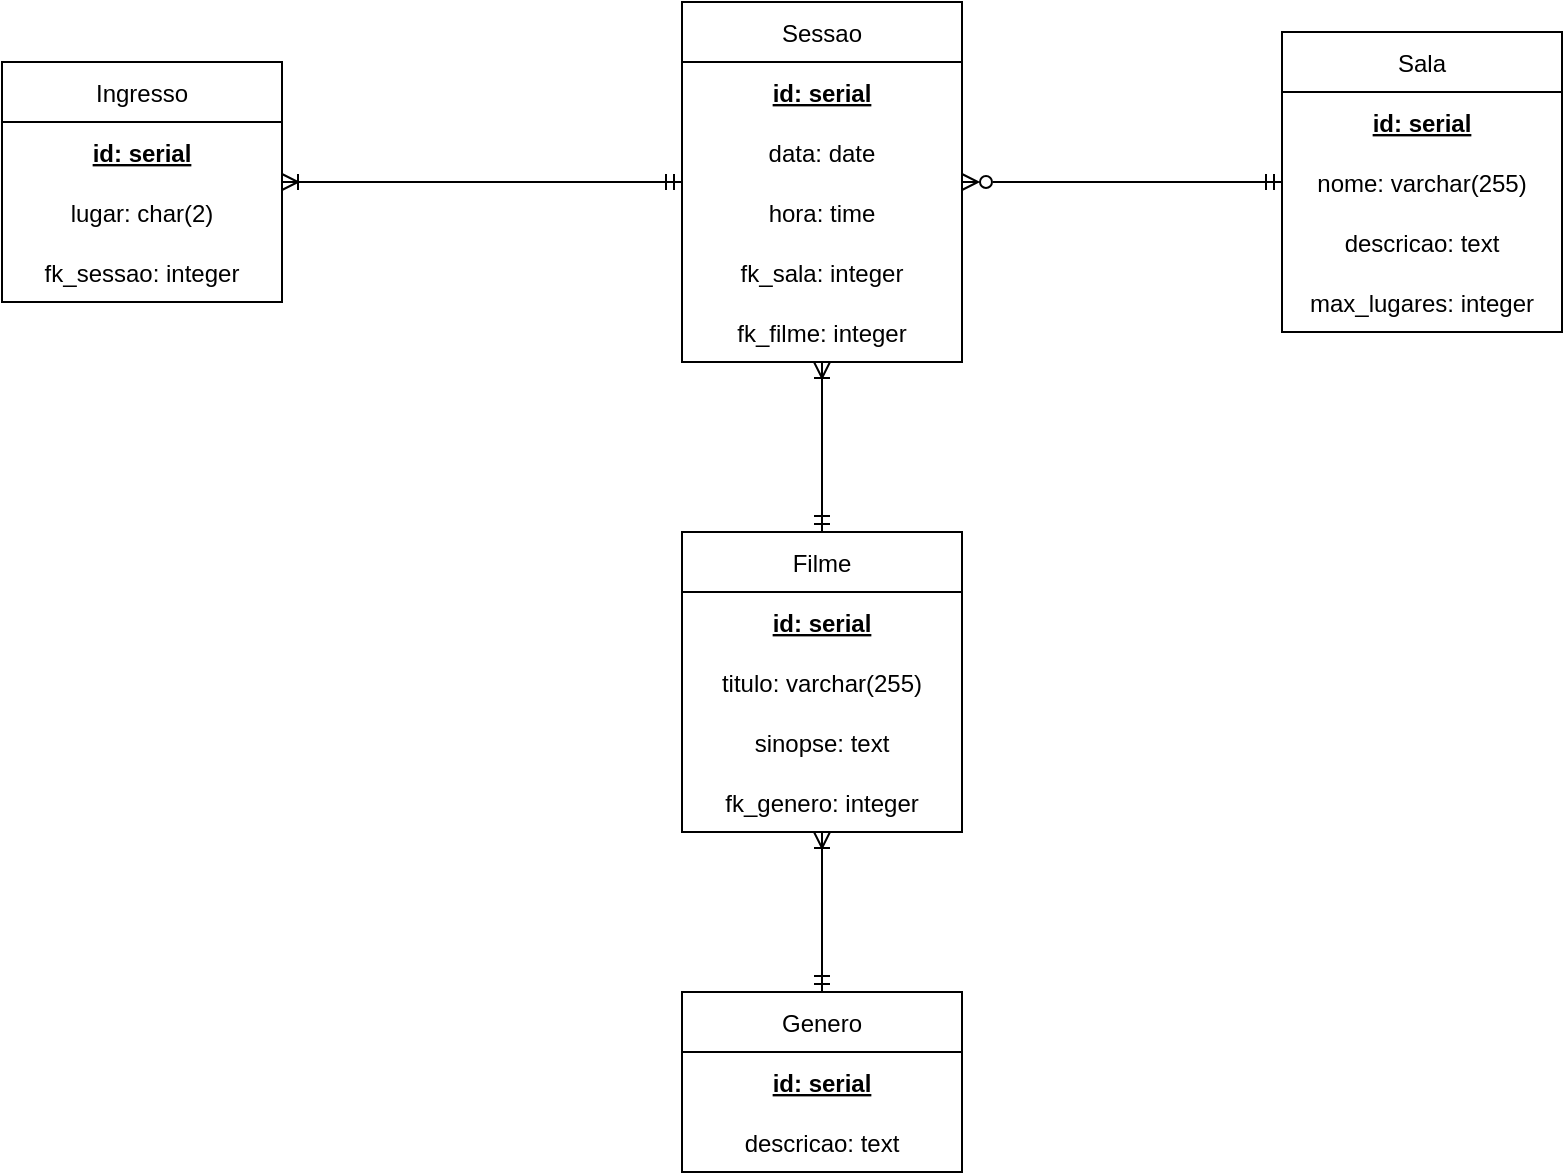 <mxfile version="20.3.0" type="device"><diagram id="p891MyimH4KDQl7ZgVTd" name="Página-1"><mxGraphModel dx="1636" dy="693" grid="1" gridSize="10" guides="1" tooltips="1" connect="1" arrows="1" fold="1" page="1" pageScale="1" pageWidth="1200" pageHeight="1920" math="0" shadow="0"><root><mxCell id="0"/><mxCell id="1" parent="0"/><mxCell id="E7lTuI83D7BvCqS00V0k-21" style="edgeStyle=orthogonalEdgeStyle;rounded=0;orthogonalLoop=1;jettySize=auto;html=1;exitX=0.5;exitY=0;exitDx=0;exitDy=0;endArrow=ERoneToMany;endFill=0;startArrow=ERmandOne;startFill=0;" parent="1" source="E7lTuI83D7BvCqS00V0k-1" target="E7lTuI83D7BvCqS00V0k-17" edge="1"><mxGeometry relative="1" as="geometry"/></mxCell><mxCell id="E7lTuI83D7BvCqS00V0k-1" value="Filme" style="swimlane;fontStyle=0;childLayout=stackLayout;horizontal=1;startSize=30;horizontalStack=0;resizeParent=1;resizeParentMax=0;resizeLast=0;collapsible=1;marginBottom=0;align=center;" parent="1" vertex="1"><mxGeometry x="480" y="290" width="140" height="150" as="geometry"/></mxCell><mxCell id="E7lTuI83D7BvCqS00V0k-2" value="id: serial" style="text;strokeColor=none;fillColor=none;align=center;verticalAlign=middle;spacingLeft=4;spacingRight=4;overflow=hidden;points=[[0,0.5],[1,0.5]];portConstraint=eastwest;rotatable=0;fontStyle=5" parent="E7lTuI83D7BvCqS00V0k-1" vertex="1"><mxGeometry y="30" width="140" height="30" as="geometry"/></mxCell><mxCell id="E7lTuI83D7BvCqS00V0k-3" value="titulo: varchar(255)" style="text;strokeColor=none;fillColor=none;align=center;verticalAlign=middle;spacingLeft=4;spacingRight=4;overflow=hidden;points=[[0,0.5],[1,0.5]];portConstraint=eastwest;rotatable=0;" parent="E7lTuI83D7BvCqS00V0k-1" vertex="1"><mxGeometry y="60" width="140" height="30" as="geometry"/></mxCell><mxCell id="E7lTuI83D7BvCqS00V0k-4" value="sinopse: text" style="text;strokeColor=none;fillColor=none;align=center;verticalAlign=middle;spacingLeft=4;spacingRight=4;overflow=hidden;points=[[0,0.5],[1,0.5]];portConstraint=eastwest;rotatable=0;" parent="E7lTuI83D7BvCqS00V0k-1" vertex="1"><mxGeometry y="90" width="140" height="30" as="geometry"/></mxCell><mxCell id="E7lTuI83D7BvCqS00V0k-43" value="fk_genero: integer" style="text;strokeColor=none;fillColor=none;align=center;verticalAlign=middle;spacingLeft=4;spacingRight=4;overflow=hidden;points=[[0,0.5],[1,0.5]];portConstraint=eastwest;rotatable=0;" parent="E7lTuI83D7BvCqS00V0k-1" vertex="1"><mxGeometry y="120" width="140" height="30" as="geometry"/></mxCell><mxCell id="E7lTuI83D7BvCqS00V0k-5" value="Ingresso" style="swimlane;fontStyle=0;childLayout=stackLayout;horizontal=1;startSize=30;horizontalStack=0;resizeParent=1;resizeParentMax=0;resizeLast=0;collapsible=1;marginBottom=0;align=center;" parent="1" vertex="1"><mxGeometry x="140" y="55" width="140" height="120" as="geometry"/></mxCell><mxCell id="E7lTuI83D7BvCqS00V0k-6" value="id: serial" style="text;strokeColor=none;fillColor=none;align=center;verticalAlign=middle;spacingLeft=4;spacingRight=4;overflow=hidden;points=[[0,0.5],[1,0.5]];portConstraint=eastwest;rotatable=0;fontStyle=5" parent="E7lTuI83D7BvCqS00V0k-5" vertex="1"><mxGeometry y="30" width="140" height="30" as="geometry"/></mxCell><mxCell id="E7lTuI83D7BvCqS00V0k-7" value="lugar: char(2)" style="text;strokeColor=none;fillColor=none;align=center;verticalAlign=middle;spacingLeft=4;spacingRight=4;overflow=hidden;points=[[0,0.5],[1,0.5]];portConstraint=eastwest;rotatable=0;" parent="E7lTuI83D7BvCqS00V0k-5" vertex="1"><mxGeometry y="60" width="140" height="30" as="geometry"/></mxCell><mxCell id="E7lTuI83D7BvCqS00V0k-8" value="fk_sessao: integer" style="text;strokeColor=none;fillColor=none;align=center;verticalAlign=middle;spacingLeft=4;spacingRight=4;overflow=hidden;points=[[0,0.5],[1,0.5]];portConstraint=eastwest;rotatable=0;" parent="E7lTuI83D7BvCqS00V0k-5" vertex="1"><mxGeometry y="90" width="140" height="30" as="geometry"/></mxCell><mxCell id="E7lTuI83D7BvCqS00V0k-17" value="Sessao" style="swimlane;fontStyle=0;childLayout=stackLayout;horizontal=1;startSize=30;horizontalStack=0;resizeParent=1;resizeParentMax=0;resizeLast=0;collapsible=1;marginBottom=0;align=center;" parent="1" vertex="1"><mxGeometry x="480" y="25" width="140" height="180" as="geometry"/></mxCell><mxCell id="E7lTuI83D7BvCqS00V0k-18" value="id: serial" style="text;strokeColor=none;fillColor=none;align=center;verticalAlign=middle;spacingLeft=4;spacingRight=4;overflow=hidden;points=[[0,0.5],[1,0.5]];portConstraint=eastwest;rotatable=0;fontStyle=5" parent="E7lTuI83D7BvCqS00V0k-17" vertex="1"><mxGeometry y="30" width="140" height="30" as="geometry"/></mxCell><mxCell id="oLFqz7jh2Fk2jXbSz5Yy-2" value="data: date" style="text;strokeColor=none;fillColor=none;align=center;verticalAlign=middle;spacingLeft=4;spacingRight=4;overflow=hidden;points=[[0,0.5],[1,0.5]];portConstraint=eastwest;rotatable=0;fontStyle=0" parent="E7lTuI83D7BvCqS00V0k-17" vertex="1"><mxGeometry y="60" width="140" height="30" as="geometry"/></mxCell><mxCell id="E7lTuI83D7BvCqS00V0k-36" value="hora: time" style="text;strokeColor=none;fillColor=none;align=center;verticalAlign=middle;spacingLeft=4;spacingRight=4;overflow=hidden;points=[[0,0.5],[1,0.5]];portConstraint=eastwest;rotatable=0;fontStyle=0" parent="E7lTuI83D7BvCqS00V0k-17" vertex="1"><mxGeometry y="90" width="140" height="30" as="geometry"/></mxCell><mxCell id="E7lTuI83D7BvCqS00V0k-19" value="fk_sala: integer" style="text;strokeColor=none;fillColor=none;align=center;verticalAlign=middle;spacingLeft=4;spacingRight=4;overflow=hidden;points=[[0,0.5],[1,0.5]];portConstraint=eastwest;rotatable=0;fontStyle=0" parent="E7lTuI83D7BvCqS00V0k-17" vertex="1"><mxGeometry y="120" width="140" height="30" as="geometry"/></mxCell><mxCell id="E7lTuI83D7BvCqS00V0k-20" value="fk_filme: integer" style="text;strokeColor=none;fillColor=none;align=center;verticalAlign=middle;spacingLeft=4;spacingRight=4;overflow=hidden;points=[[0,0.5],[1,0.5]];portConstraint=eastwest;rotatable=0;fontStyle=0" parent="E7lTuI83D7BvCqS00V0k-17" vertex="1"><mxGeometry y="150" width="140" height="30" as="geometry"/></mxCell><mxCell id="E7lTuI83D7BvCqS00V0k-22" value="Sala" style="swimlane;fontStyle=0;childLayout=stackLayout;horizontal=1;startSize=30;horizontalStack=0;resizeParent=1;resizeParentMax=0;resizeLast=0;collapsible=1;marginBottom=0;align=center;" parent="1" vertex="1"><mxGeometry x="780" y="40" width="140" height="150" as="geometry"/></mxCell><mxCell id="E7lTuI83D7BvCqS00V0k-23" value="id: serial" style="text;strokeColor=none;fillColor=none;align=center;verticalAlign=middle;spacingLeft=4;spacingRight=4;overflow=hidden;points=[[0,0.5],[1,0.5]];portConstraint=eastwest;rotatable=0;fontStyle=5" parent="E7lTuI83D7BvCqS00V0k-22" vertex="1"><mxGeometry y="30" width="140" height="30" as="geometry"/></mxCell><mxCell id="E7lTuI83D7BvCqS00V0k-24" value="nome: varchar(255)" style="text;strokeColor=none;fillColor=none;align=center;verticalAlign=middle;spacingLeft=4;spacingRight=4;overflow=hidden;points=[[0,0.5],[1,0.5]];portConstraint=eastwest;rotatable=0;" parent="E7lTuI83D7BvCqS00V0k-22" vertex="1"><mxGeometry y="60" width="140" height="30" as="geometry"/></mxCell><mxCell id="E7lTuI83D7BvCqS00V0k-25" value="descricao: text" style="text;strokeColor=none;fillColor=none;align=center;verticalAlign=middle;spacingLeft=4;spacingRight=4;overflow=hidden;points=[[0,0.5],[1,0.5]];portConstraint=eastwest;rotatable=0;" parent="E7lTuI83D7BvCqS00V0k-22" vertex="1"><mxGeometry y="90" width="140" height="30" as="geometry"/></mxCell><mxCell id="E7lTuI83D7BvCqS00V0k-35" value="max_lugares: integer" style="text;strokeColor=none;fillColor=none;align=center;verticalAlign=middle;spacingLeft=4;spacingRight=4;overflow=hidden;points=[[0,0.5],[1,0.5]];portConstraint=eastwest;rotatable=0;" parent="E7lTuI83D7BvCqS00V0k-22" vertex="1"><mxGeometry y="120" width="140" height="30" as="geometry"/></mxCell><mxCell id="E7lTuI83D7BvCqS00V0k-34" style="edgeStyle=orthogonalEdgeStyle;rounded=0;orthogonalLoop=1;jettySize=auto;html=1;exitX=0.5;exitY=0;exitDx=0;exitDy=0;startArrow=ERmandOne;startFill=0;endArrow=ERoneToMany;endFill=0;" parent="1" source="E7lTuI83D7BvCqS00V0k-30" target="E7lTuI83D7BvCqS00V0k-1" edge="1"><mxGeometry relative="1" as="geometry"/></mxCell><mxCell id="E7lTuI83D7BvCqS00V0k-30" value="Genero" style="swimlane;fontStyle=0;childLayout=stackLayout;horizontal=1;startSize=30;horizontalStack=0;resizeParent=1;resizeParentMax=0;resizeLast=0;collapsible=1;marginBottom=0;align=center;" parent="1" vertex="1"><mxGeometry x="480" y="520" width="140" height="90" as="geometry"/></mxCell><mxCell id="E7lTuI83D7BvCqS00V0k-31" value="id: serial" style="text;strokeColor=none;fillColor=none;align=center;verticalAlign=middle;spacingLeft=4;spacingRight=4;overflow=hidden;points=[[0,0.5],[1,0.5]];portConstraint=eastwest;rotatable=0;fontStyle=5" parent="E7lTuI83D7BvCqS00V0k-30" vertex="1"><mxGeometry y="30" width="140" height="30" as="geometry"/></mxCell><mxCell id="E7lTuI83D7BvCqS00V0k-33" value="descricao: text" style="text;strokeColor=none;fillColor=none;align=center;verticalAlign=middle;spacingLeft=4;spacingRight=4;overflow=hidden;points=[[0,0.5],[1,0.5]];portConstraint=eastwest;rotatable=0;" parent="E7lTuI83D7BvCqS00V0k-30" vertex="1"><mxGeometry y="60" width="140" height="30" as="geometry"/></mxCell><mxCell id="E7lTuI83D7BvCqS00V0k-44" style="edgeStyle=orthogonalEdgeStyle;rounded=0;orthogonalLoop=1;jettySize=auto;html=1;startArrow=ERmandOne;startFill=0;endArrow=ERoneToMany;endFill=0;" parent="1" source="E7lTuI83D7BvCqS00V0k-17" target="E7lTuI83D7BvCqS00V0k-5" edge="1"><mxGeometry relative="1" as="geometry"><mxPoint x="440" y="100" as="sourcePoint"/></mxGeometry></mxCell><mxCell id="oLFqz7jh2Fk2jXbSz5Yy-1" style="edgeStyle=orthogonalEdgeStyle;rounded=0;orthogonalLoop=1;jettySize=auto;html=1;endArrow=ERmandOne;endFill=0;startArrow=ERzeroToMany;startFill=0;" parent="1" source="E7lTuI83D7BvCqS00V0k-17" target="E7lTuI83D7BvCqS00V0k-22" edge="1"><mxGeometry relative="1" as="geometry"/></mxCell></root></mxGraphModel></diagram></mxfile>